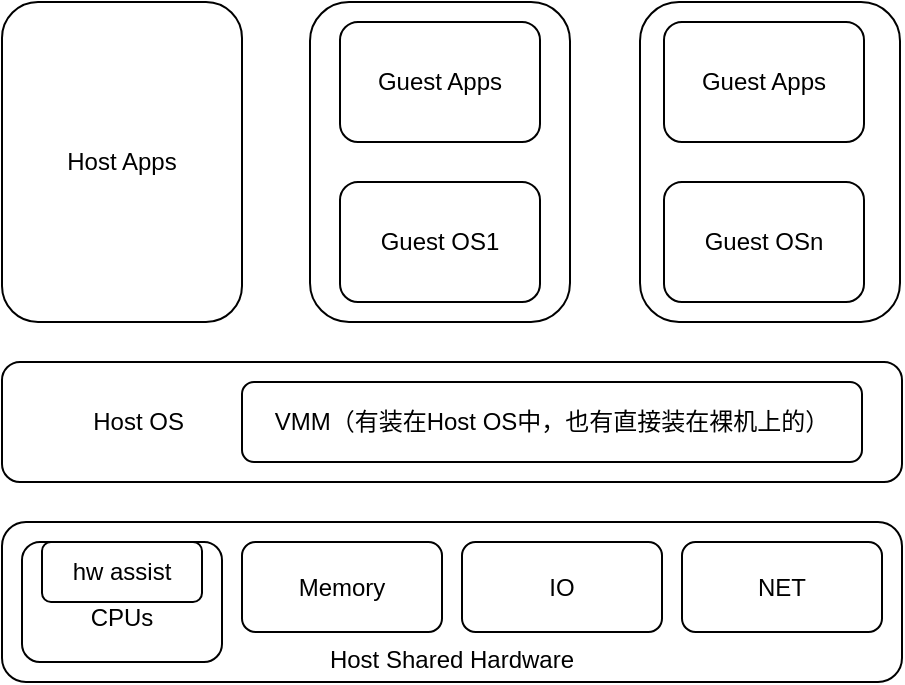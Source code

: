 <mxfile version="16.5.1" type="device"><diagram id="prtHgNgQTEPvFCAcTncT" name="Page-1"><mxGraphModel dx="735" dy="651" grid="1" gridSize="10" guides="1" tooltips="1" connect="1" arrows="1" fold="1" page="1" pageScale="1" pageWidth="827" pageHeight="1169" math="0" shadow="0"><root><mxCell id="0"/><mxCell id="1" parent="0"/><mxCell id="xtfpsf1j5zsASmKqA7lk-1" value="&lt;br&gt;&lt;br&gt;&lt;br&gt;&lt;br&gt;Host Shared Hardware" style="rounded=1;whiteSpace=wrap;html=1;" vertex="1" parent="1"><mxGeometry x="140" y="400" width="450" height="80" as="geometry"/></mxCell><mxCell id="xtfpsf1j5zsASmKqA7lk-2" value="Host OS&amp;nbsp; &amp;nbsp; &amp;nbsp; &amp;nbsp; &amp;nbsp; &amp;nbsp; &amp;nbsp; &amp;nbsp; &amp;nbsp; &amp;nbsp; &amp;nbsp; &amp;nbsp; &amp;nbsp; &amp;nbsp; &amp;nbsp; &amp;nbsp; &amp;nbsp; &amp;nbsp; &amp;nbsp; &amp;nbsp; &amp;nbsp; &amp;nbsp; &amp;nbsp; &amp;nbsp; &amp;nbsp; &amp;nbsp; &amp;nbsp; &amp;nbsp; &amp;nbsp; &amp;nbsp; &amp;nbsp; &amp;nbsp; &amp;nbsp; &amp;nbsp; &amp;nbsp; &amp;nbsp; &amp;nbsp; &amp;nbsp; &amp;nbsp; &amp;nbsp; &amp;nbsp; &amp;nbsp; &amp;nbsp; &amp;nbsp; &amp;nbsp; &amp;nbsp; &amp;nbsp;&amp;nbsp;" style="rounded=1;whiteSpace=wrap;html=1;" vertex="1" parent="1"><mxGeometry x="140" y="320" width="450" height="60" as="geometry"/></mxCell><mxCell id="xtfpsf1j5zsASmKqA7lk-3" value="VMM（有装在Host OS中，也有直接装在裸机上的）" style="rounded=1;whiteSpace=wrap;html=1;" vertex="1" parent="1"><mxGeometry x="260" y="330" width="310" height="40" as="geometry"/></mxCell><mxCell id="xtfpsf1j5zsASmKqA7lk-4" value="Host Apps" style="rounded=1;whiteSpace=wrap;html=1;" vertex="1" parent="1"><mxGeometry x="140" y="140" width="120" height="160" as="geometry"/></mxCell><mxCell id="xtfpsf1j5zsASmKqA7lk-5" value="" style="rounded=1;whiteSpace=wrap;html=1;" vertex="1" parent="1"><mxGeometry x="294" y="140" width="130" height="160" as="geometry"/></mxCell><mxCell id="xtfpsf1j5zsASmKqA7lk-6" value="Guest OS1" style="rounded=1;whiteSpace=wrap;html=1;" vertex="1" parent="1"><mxGeometry x="309" y="230" width="100" height="60" as="geometry"/></mxCell><mxCell id="xtfpsf1j5zsASmKqA7lk-7" value="Guest Apps" style="rounded=1;whiteSpace=wrap;html=1;" vertex="1" parent="1"><mxGeometry x="309" y="150" width="100" height="60" as="geometry"/></mxCell><mxCell id="xtfpsf1j5zsASmKqA7lk-8" value="" style="rounded=1;whiteSpace=wrap;html=1;" vertex="1" parent="1"><mxGeometry x="459" y="140" width="130" height="160" as="geometry"/></mxCell><mxCell id="xtfpsf1j5zsASmKqA7lk-9" value="Guest OSn" style="rounded=1;whiteSpace=wrap;html=1;" vertex="1" parent="1"><mxGeometry x="471" y="230" width="100" height="60" as="geometry"/></mxCell><mxCell id="xtfpsf1j5zsASmKqA7lk-10" value="Guest Apps" style="rounded=1;whiteSpace=wrap;html=1;" vertex="1" parent="1"><mxGeometry x="471" y="150" width="100" height="60" as="geometry"/></mxCell><mxCell id="xtfpsf1j5zsASmKqA7lk-11" value="&lt;br&gt;CPUs" style="rounded=1;whiteSpace=wrap;html=1;" vertex="1" parent="1"><mxGeometry x="150" y="410" width="100" height="60" as="geometry"/></mxCell><mxCell id="xtfpsf1j5zsASmKqA7lk-12" value="Memory" style="rounded=1;whiteSpace=wrap;html=1;" vertex="1" parent="1"><mxGeometry x="260" y="410" width="100" height="45" as="geometry"/></mxCell><mxCell id="xtfpsf1j5zsASmKqA7lk-13" value="IO" style="rounded=1;whiteSpace=wrap;html=1;" vertex="1" parent="1"><mxGeometry x="370" y="410" width="100" height="45" as="geometry"/></mxCell><mxCell id="xtfpsf1j5zsASmKqA7lk-14" value="NET" style="rounded=1;whiteSpace=wrap;html=1;" vertex="1" parent="1"><mxGeometry x="480" y="410" width="100" height="45" as="geometry"/></mxCell><mxCell id="xtfpsf1j5zsASmKqA7lk-15" value="hw assist" style="rounded=1;whiteSpace=wrap;html=1;" vertex="1" parent="1"><mxGeometry x="160" y="410" width="80" height="30" as="geometry"/></mxCell></root></mxGraphModel></diagram></mxfile>